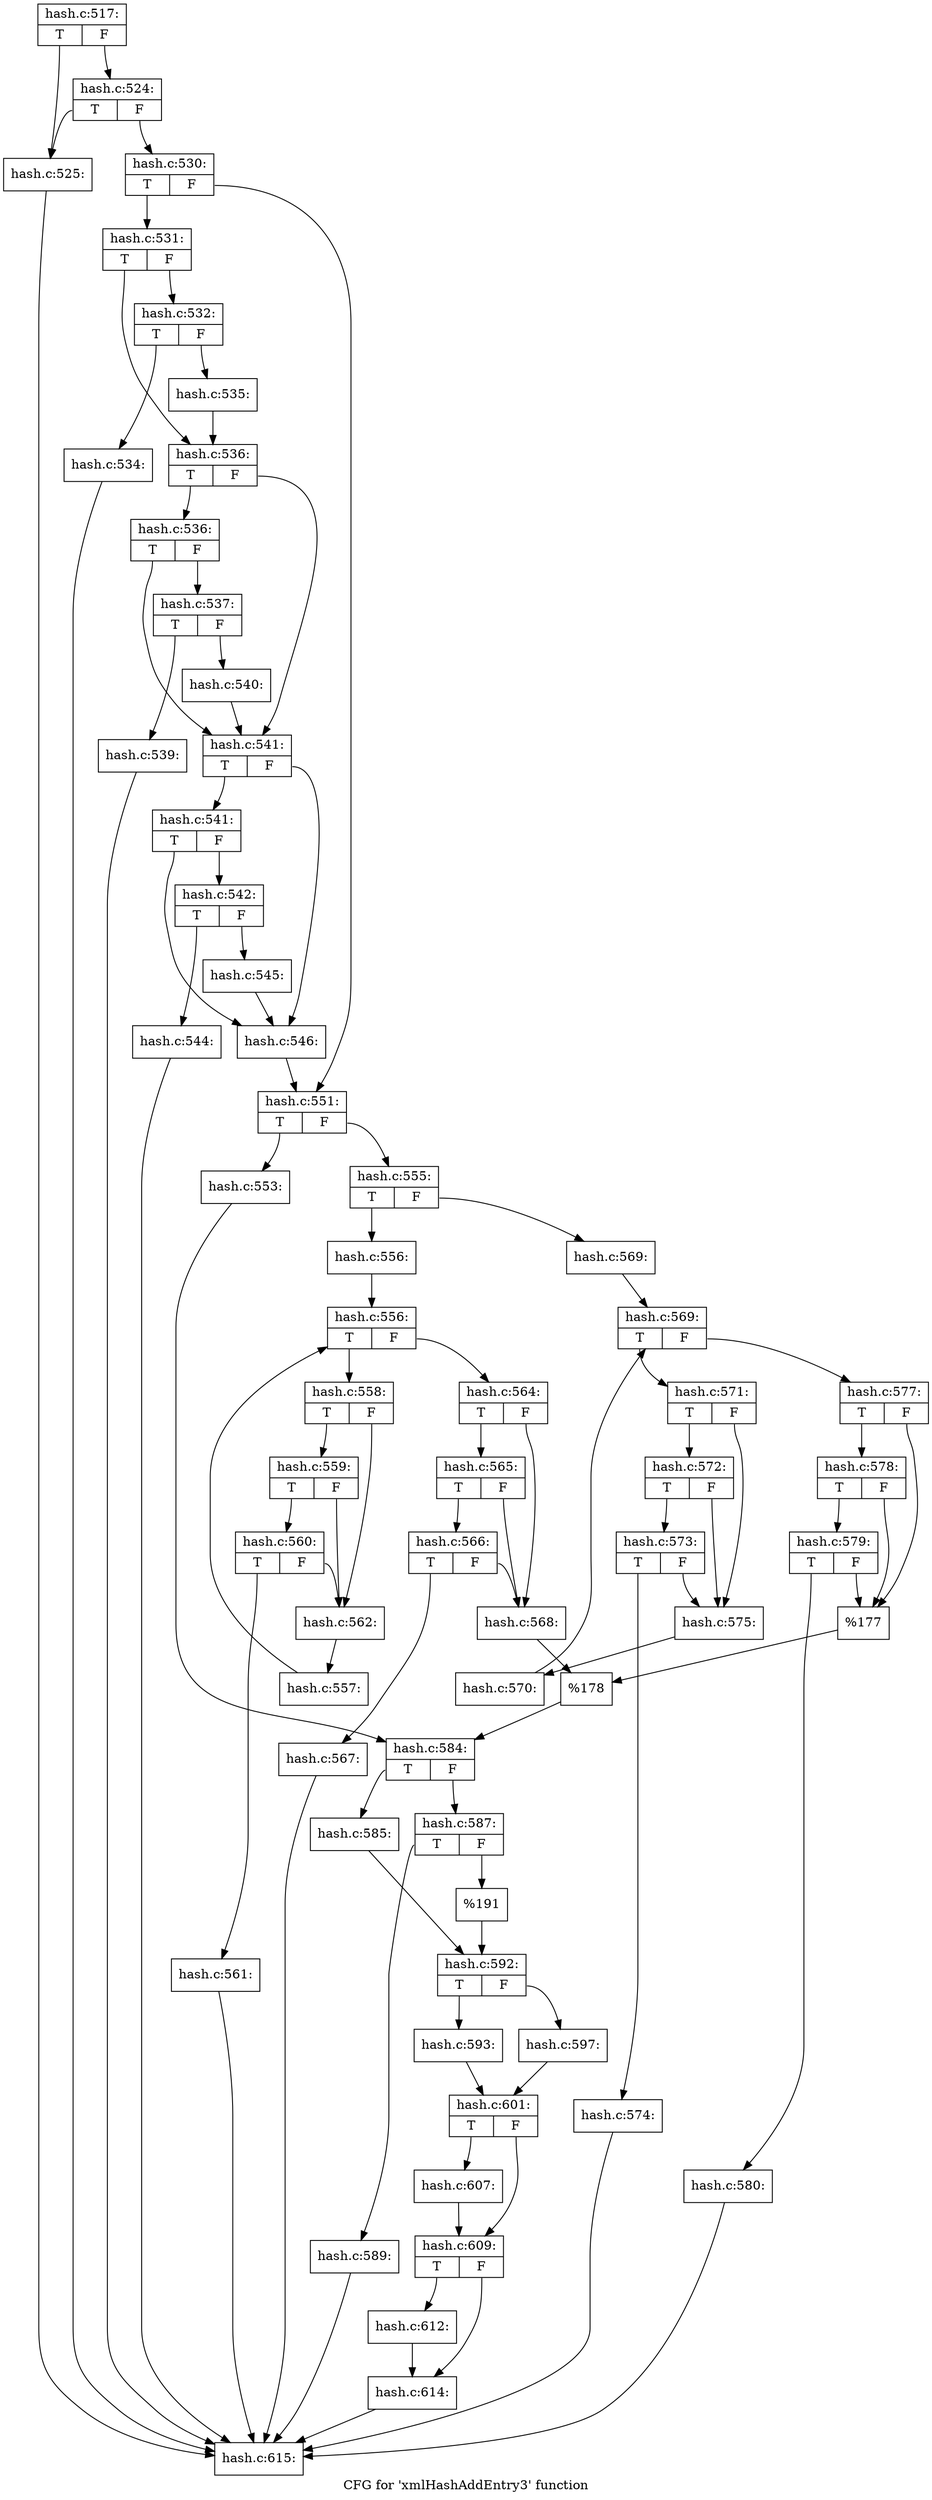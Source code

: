 digraph "CFG for 'xmlHashAddEntry3' function" {
	label="CFG for 'xmlHashAddEntry3' function";

	Node0x3d240d0 [shape=record,label="{hash.c:517:|{<s0>T|<s1>F}}"];
	Node0x3d240d0:s0 -> Node0x3d1fbd0;
	Node0x3d240d0:s1 -> Node0x3d1fc70;
	Node0x3d1fc70 [shape=record,label="{hash.c:524:|{<s0>T|<s1>F}}"];
	Node0x3d1fc70:s0 -> Node0x3d1fbd0;
	Node0x3d1fc70:s1 -> Node0x3d1fc20;
	Node0x3d1fbd0 [shape=record,label="{hash.c:525:}"];
	Node0x3d1fbd0 -> Node0x3d278d0;
	Node0x3d1fc20 [shape=record,label="{hash.c:530:|{<s0>T|<s1>F}}"];
	Node0x3d1fc20:s0 -> Node0x3d133e0;
	Node0x3d1fc20:s1 -> Node0x3d13430;
	Node0x3d133e0 [shape=record,label="{hash.c:531:|{<s0>T|<s1>F}}"];
	Node0x3d133e0:s0 -> Node0x3d138b0;
	Node0x3d133e0:s1 -> Node0x3d13860;
	Node0x3d13860 [shape=record,label="{hash.c:532:|{<s0>T|<s1>F}}"];
	Node0x3d13860:s0 -> Node0x3d31000;
	Node0x3d13860:s1 -> Node0x3d31330;
	Node0x3d31000 [shape=record,label="{hash.c:534:}"];
	Node0x3d31000 -> Node0x3d278d0;
	Node0x3d31330 [shape=record,label="{hash.c:535:}"];
	Node0x3d31330 -> Node0x3d138b0;
	Node0x3d138b0 [shape=record,label="{hash.c:536:|{<s0>T|<s1>F}}"];
	Node0x3d138b0:s0 -> Node0x3d321b0;
	Node0x3d138b0:s1 -> Node0x3d32160;
	Node0x3d321b0 [shape=record,label="{hash.c:536:|{<s0>T|<s1>F}}"];
	Node0x3d321b0:s0 -> Node0x3d32160;
	Node0x3d321b0:s1 -> Node0x3d05f30;
	Node0x3d05f30 [shape=record,label="{hash.c:537:|{<s0>T|<s1>F}}"];
	Node0x3d05f30:s0 -> Node0x3d32d70;
	Node0x3d05f30:s1 -> Node0x3d32dc0;
	Node0x3d32d70 [shape=record,label="{hash.c:539:}"];
	Node0x3d32d70 -> Node0x3d278d0;
	Node0x3d32dc0 [shape=record,label="{hash.c:540:}"];
	Node0x3d32dc0 -> Node0x3d32160;
	Node0x3d32160 [shape=record,label="{hash.c:541:|{<s0>T|<s1>F}}"];
	Node0x3d32160:s0 -> Node0x3d33400;
	Node0x3d32160:s1 -> Node0x3d333b0;
	Node0x3d33400 [shape=record,label="{hash.c:541:|{<s0>T|<s1>F}}"];
	Node0x3d33400:s0 -> Node0x3d333b0;
	Node0x3d33400:s1 -> Node0x3d33360;
	Node0x3d33360 [shape=record,label="{hash.c:542:|{<s0>T|<s1>F}}"];
	Node0x3d33360:s0 -> Node0x3d33fc0;
	Node0x3d33360:s1 -> Node0x3d34010;
	Node0x3d33fc0 [shape=record,label="{hash.c:544:}"];
	Node0x3d33fc0 -> Node0x3d278d0;
	Node0x3d34010 [shape=record,label="{hash.c:545:}"];
	Node0x3d34010 -> Node0x3d333b0;
	Node0x3d333b0 [shape=record,label="{hash.c:546:}"];
	Node0x3d333b0 -> Node0x3d13430;
	Node0x3d13430 [shape=record,label="{hash.c:551:|{<s0>T|<s1>F}}"];
	Node0x3d13430:s0 -> Node0x3c2cdf0;
	Node0x3d13430:s1 -> Node0x3d34b80;
	Node0x3c2cdf0 [shape=record,label="{hash.c:553:}"];
	Node0x3c2cdf0 -> Node0x3d19d50;
	Node0x3d34b80 [shape=record,label="{hash.c:555:|{<s0>T|<s1>F}}"];
	Node0x3d34b80:s0 -> Node0x3d358b0;
	Node0x3d34b80:s1 -> Node0x3d35950;
	Node0x3d358b0 [shape=record,label="{hash.c:556:}"];
	Node0x3d358b0 -> Node0x3d361c0;
	Node0x3d361c0 [shape=record,label="{hash.c:556:|{<s0>T|<s1>F}}"];
	Node0x3d361c0:s0 -> Node0x3d364a0;
	Node0x3d361c0:s1 -> Node0x3d35d10;
	Node0x3d364a0 [shape=record,label="{hash.c:558:|{<s0>T|<s1>F}}"];
	Node0x3d364a0:s0 -> Node0x3d36a30;
	Node0x3d364a0:s1 -> Node0x3d36960;
	Node0x3d36a30 [shape=record,label="{hash.c:559:|{<s0>T|<s1>F}}"];
	Node0x3d36a30:s0 -> Node0x3d369b0;
	Node0x3d36a30:s1 -> Node0x3d36960;
	Node0x3d369b0 [shape=record,label="{hash.c:560:|{<s0>T|<s1>F}}"];
	Node0x3d369b0:s0 -> Node0x3d36910;
	Node0x3d369b0:s1 -> Node0x3d36960;
	Node0x3d36910 [shape=record,label="{hash.c:561:}"];
	Node0x3d36910 -> Node0x3d278d0;
	Node0x3d36960 [shape=record,label="{hash.c:562:}"];
	Node0x3d36960 -> Node0x3d36410;
	Node0x3d36410 [shape=record,label="{hash.c:557:}"];
	Node0x3d36410 -> Node0x3d361c0;
	Node0x3d35d10 [shape=record,label="{hash.c:564:|{<s0>T|<s1>F}}"];
	Node0x3d35d10:s0 -> Node0x3d37e30;
	Node0x3d35d10:s1 -> Node0x3d37d60;
	Node0x3d37e30 [shape=record,label="{hash.c:565:|{<s0>T|<s1>F}}"];
	Node0x3d37e30:s0 -> Node0x3d37db0;
	Node0x3d37e30:s1 -> Node0x3d37d60;
	Node0x3d37db0 [shape=record,label="{hash.c:566:|{<s0>T|<s1>F}}"];
	Node0x3d37db0:s0 -> Node0x3d37d10;
	Node0x3d37db0:s1 -> Node0x3d37d60;
	Node0x3d37d10 [shape=record,label="{hash.c:567:}"];
	Node0x3d37d10 -> Node0x3d278d0;
	Node0x3d37d60 [shape=record,label="{hash.c:568:}"];
	Node0x3d37d60 -> Node0x3d35900;
	Node0x3d35950 [shape=record,label="{hash.c:569:}"];
	Node0x3d35950 -> Node0x3d39370;
	Node0x3d39370 [shape=record,label="{hash.c:569:|{<s0>T|<s1>F}}"];
	Node0x3d39370:s0 -> Node0x3d39650;
	Node0x3d39370:s1 -> Node0x3d38cc0;
	Node0x3d39650 [shape=record,label="{hash.c:571:|{<s0>T|<s1>F}}"];
	Node0x3d39650:s0 -> Node0x3d39be0;
	Node0x3d39650:s1 -> Node0x3d39b10;
	Node0x3d39be0 [shape=record,label="{hash.c:572:|{<s0>T|<s1>F}}"];
	Node0x3d39be0:s0 -> Node0x3d39b60;
	Node0x3d39be0:s1 -> Node0x3d39b10;
	Node0x3d39b60 [shape=record,label="{hash.c:573:|{<s0>T|<s1>F}}"];
	Node0x3d39b60:s0 -> Node0x3d39ac0;
	Node0x3d39b60:s1 -> Node0x3d39b10;
	Node0x3d39ac0 [shape=record,label="{hash.c:574:}"];
	Node0x3d39ac0 -> Node0x3d278d0;
	Node0x3d39b10 [shape=record,label="{hash.c:575:}"];
	Node0x3d39b10 -> Node0x3d395c0;
	Node0x3d395c0 [shape=record,label="{hash.c:570:}"];
	Node0x3d395c0 -> Node0x3d39370;
	Node0x3d38cc0 [shape=record,label="{hash.c:577:|{<s0>T|<s1>F}}"];
	Node0x3d38cc0:s0 -> Node0x3d3b370;
	Node0x3d38cc0:s1 -> Node0x3d3b2a0;
	Node0x3d3b370 [shape=record,label="{hash.c:578:|{<s0>T|<s1>F}}"];
	Node0x3d3b370:s0 -> Node0x3d3b2f0;
	Node0x3d3b370:s1 -> Node0x3d3b2a0;
	Node0x3d3b2f0 [shape=record,label="{hash.c:579:|{<s0>T|<s1>F}}"];
	Node0x3d3b2f0:s0 -> Node0x3d3b250;
	Node0x3d3b2f0:s1 -> Node0x3d3b2a0;
	Node0x3d3b250 [shape=record,label="{hash.c:580:}"];
	Node0x3d3b250 -> Node0x3d278d0;
	Node0x3d3b2a0 [shape=record,label="{%177}"];
	Node0x3d3b2a0 -> Node0x3d35900;
	Node0x3d35900 [shape=record,label="{%178}"];
	Node0x3d35900 -> Node0x3d19d50;
	Node0x3d19d50 [shape=record,label="{hash.c:584:|{<s0>T|<s1>F}}"];
	Node0x3d19d50:s0 -> Node0x3d3c500;
	Node0x3d19d50:s1 -> Node0x3d3c5a0;
	Node0x3d3c500 [shape=record,label="{hash.c:585:}"];
	Node0x3d3c500 -> Node0x3d3c550;
	Node0x3d3c5a0 [shape=record,label="{hash.c:587:|{<s0>T|<s1>F}}"];
	Node0x3d3c5a0:s0 -> Node0x3d3d0e0;
	Node0x3d3c5a0:s1 -> Node0x3d3d130;
	Node0x3d3d0e0 [shape=record,label="{hash.c:589:}"];
	Node0x3d3d0e0 -> Node0x3d278d0;
	Node0x3d3d130 [shape=record,label="{%191}"];
	Node0x3d3d130 -> Node0x3d3c550;
	Node0x3d3c550 [shape=record,label="{hash.c:592:|{<s0>T|<s1>F}}"];
	Node0x3d3c550:s0 -> Node0x3d3d760;
	Node0x3d3c550:s1 -> Node0x3d3d800;
	Node0x3d3d760 [shape=record,label="{hash.c:593:}"];
	Node0x3d3d760 -> Node0x3d3d7b0;
	Node0x3d3d800 [shape=record,label="{hash.c:597:}"];
	Node0x3d3d800 -> Node0x3d3d7b0;
	Node0x3d3d7b0 [shape=record,label="{hash.c:601:|{<s0>T|<s1>F}}"];
	Node0x3d3d7b0:s0 -> Node0x3d3e8b0;
	Node0x3d3d7b0:s1 -> Node0x3d3e960;
	Node0x3d3e8b0 [shape=record,label="{hash.c:607:}"];
	Node0x3d3e8b0 -> Node0x3d3e960;
	Node0x3d3e960 [shape=record,label="{hash.c:609:|{<s0>T|<s1>F}}"];
	Node0x3d3e960:s0 -> Node0x3d2f3d0;
	Node0x3d3e960:s1 -> Node0x3d2f420;
	Node0x3d2f3d0 [shape=record,label="{hash.c:612:}"];
	Node0x3d2f3d0 -> Node0x3d2f420;
	Node0x3d2f420 [shape=record,label="{hash.c:614:}"];
	Node0x3d2f420 -> Node0x3d278d0;
	Node0x3d278d0 [shape=record,label="{hash.c:615:}"];
}
